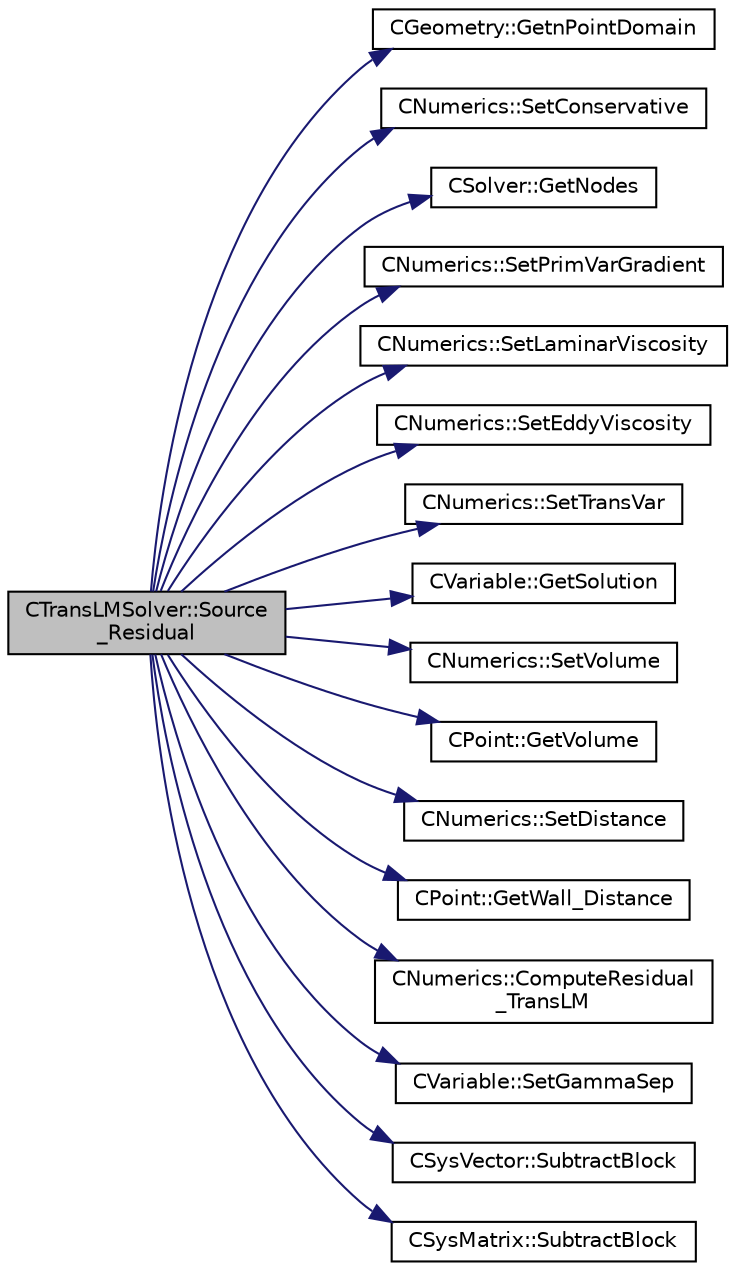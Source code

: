 digraph "CTransLMSolver::Source_Residual"
{
  edge [fontname="Helvetica",fontsize="10",labelfontname="Helvetica",labelfontsize="10"];
  node [fontname="Helvetica",fontsize="10",shape=record];
  rankdir="LR";
  Node283 [label="CTransLMSolver::Source\l_Residual",height=0.2,width=0.4,color="black", fillcolor="grey75", style="filled", fontcolor="black"];
  Node283 -> Node284 [color="midnightblue",fontsize="10",style="solid",fontname="Helvetica"];
  Node284 [label="CGeometry::GetnPointDomain",height=0.2,width=0.4,color="black", fillcolor="white", style="filled",URL="$class_c_geometry.html#a4fc7de3bff7b6f8c35717016d6f8fcb2",tooltip="Get number of real points (that belong to the domain). "];
  Node283 -> Node285 [color="midnightblue",fontsize="10",style="solid",fontname="Helvetica"];
  Node285 [label="CNumerics::SetConservative",height=0.2,width=0.4,color="black", fillcolor="white", style="filled",URL="$class_c_numerics.html#a604ce85ec9e2d43769acacc7d03ae0f7",tooltip="Set the value of the conservative variables. "];
  Node283 -> Node286 [color="midnightblue",fontsize="10",style="solid",fontname="Helvetica"];
  Node286 [label="CSolver::GetNodes",height=0.2,width=0.4,color="black", fillcolor="white", style="filled",URL="$class_c_solver.html#af3198e52a2ea377bb765647b5e697197",tooltip="Allow outside access to the nodes of the solver, containing conservatives, primitives, etc. "];
  Node283 -> Node287 [color="midnightblue",fontsize="10",style="solid",fontname="Helvetica"];
  Node287 [label="CNumerics::SetPrimVarGradient",height=0.2,width=0.4,color="black", fillcolor="white", style="filled",URL="$class_c_numerics.html#a22772ccb1c59b1267152d4cc9825a98a",tooltip="Set the gradient of the primitive variables. "];
  Node283 -> Node288 [color="midnightblue",fontsize="10",style="solid",fontname="Helvetica"];
  Node288 [label="CNumerics::SetLaminarViscosity",height=0.2,width=0.4,color="black", fillcolor="white", style="filled",URL="$class_c_numerics.html#a0d3d722905b8615ef2cb5d59c4b95fb3",tooltip="Set the laminar viscosity. "];
  Node283 -> Node289 [color="midnightblue",fontsize="10",style="solid",fontname="Helvetica"];
  Node289 [label="CNumerics::SetEddyViscosity",height=0.2,width=0.4,color="black", fillcolor="white", style="filled",URL="$class_c_numerics.html#ac575cb9edac3ffbea6df0bb7850fa69d",tooltip="Set the eddy viscosity. "];
  Node283 -> Node290 [color="midnightblue",fontsize="10",style="solid",fontname="Helvetica"];
  Node290 [label="CNumerics::SetTransVar",height=0.2,width=0.4,color="black", fillcolor="white", style="filled",URL="$class_c_numerics.html#aa7f127e3c401dc4dba39f043ddbd9dda",tooltip="Set the value of the turbulent variable. "];
  Node283 -> Node291 [color="midnightblue",fontsize="10",style="solid",fontname="Helvetica"];
  Node291 [label="CVariable::GetSolution",height=0.2,width=0.4,color="black", fillcolor="white", style="filled",URL="$class_c_variable.html#a261483e39c23c1de7cb9aea7e917c121",tooltip="Get the solution. "];
  Node283 -> Node292 [color="midnightblue",fontsize="10",style="solid",fontname="Helvetica"];
  Node292 [label="CNumerics::SetVolume",height=0.2,width=0.4,color="black", fillcolor="white", style="filled",URL="$class_c_numerics.html#a53c24228ba235c1a0c2e4509243e5e88",tooltip="Set the value of the volume of the control volume. "];
  Node283 -> Node293 [color="midnightblue",fontsize="10",style="solid",fontname="Helvetica"];
  Node293 [label="CPoint::GetVolume",height=0.2,width=0.4,color="black", fillcolor="white", style="filled",URL="$class_c_point.html#a3c526a15e767c7de9cf163800aa581e5",tooltip="Get area or volume of the control volume. "];
  Node283 -> Node294 [color="midnightblue",fontsize="10",style="solid",fontname="Helvetica"];
  Node294 [label="CNumerics::SetDistance",height=0.2,width=0.4,color="black", fillcolor="white", style="filled",URL="$class_c_numerics.html#a9c9dd8be231884769f29c799db2404be",tooltip="Set the value of the distance from the nearest wall. "];
  Node283 -> Node295 [color="midnightblue",fontsize="10",style="solid",fontname="Helvetica"];
  Node295 [label="CPoint::GetWall_Distance",height=0.2,width=0.4,color="black", fillcolor="white", style="filled",URL="$class_c_point.html#a2ec241bcb847e4bae03e8df907a18b15",tooltip="Get the value of the distance to the nearest wall. "];
  Node283 -> Node296 [color="midnightblue",fontsize="10",style="solid",fontname="Helvetica"];
  Node296 [label="CNumerics::ComputeResidual\l_TransLM",height=0.2,width=0.4,color="black", fillcolor="white", style="filled",URL="$class_c_numerics.html#a4870e6620a0a2b5815208eb2ce9914a0"];
  Node283 -> Node297 [color="midnightblue",fontsize="10",style="solid",fontname="Helvetica"];
  Node297 [label="CVariable::SetGammaSep",height=0.2,width=0.4,color="black", fillcolor="white", style="filled",URL="$class_c_variable.html#a6e37623c625eaa9f3dfd7cc1486dc49c",tooltip="A virtual member. "];
  Node283 -> Node298 [color="midnightblue",fontsize="10",style="solid",fontname="Helvetica"];
  Node298 [label="CSysVector::SubtractBlock",height=0.2,width=0.4,color="black", fillcolor="white", style="filled",URL="$class_c_sys_vector.html#a732b302ca148d38b442bfe7e096a81be",tooltip="Subtract val_residual to the residual. "];
  Node283 -> Node299 [color="midnightblue",fontsize="10",style="solid",fontname="Helvetica"];
  Node299 [label="CSysMatrix::SubtractBlock",height=0.2,width=0.4,color="black", fillcolor="white", style="filled",URL="$class_c_sys_matrix.html#af913d33707e948c30fff5a62773ef5c6",tooltip="Subtracts the specified block to the sparse matrix. "];
}
